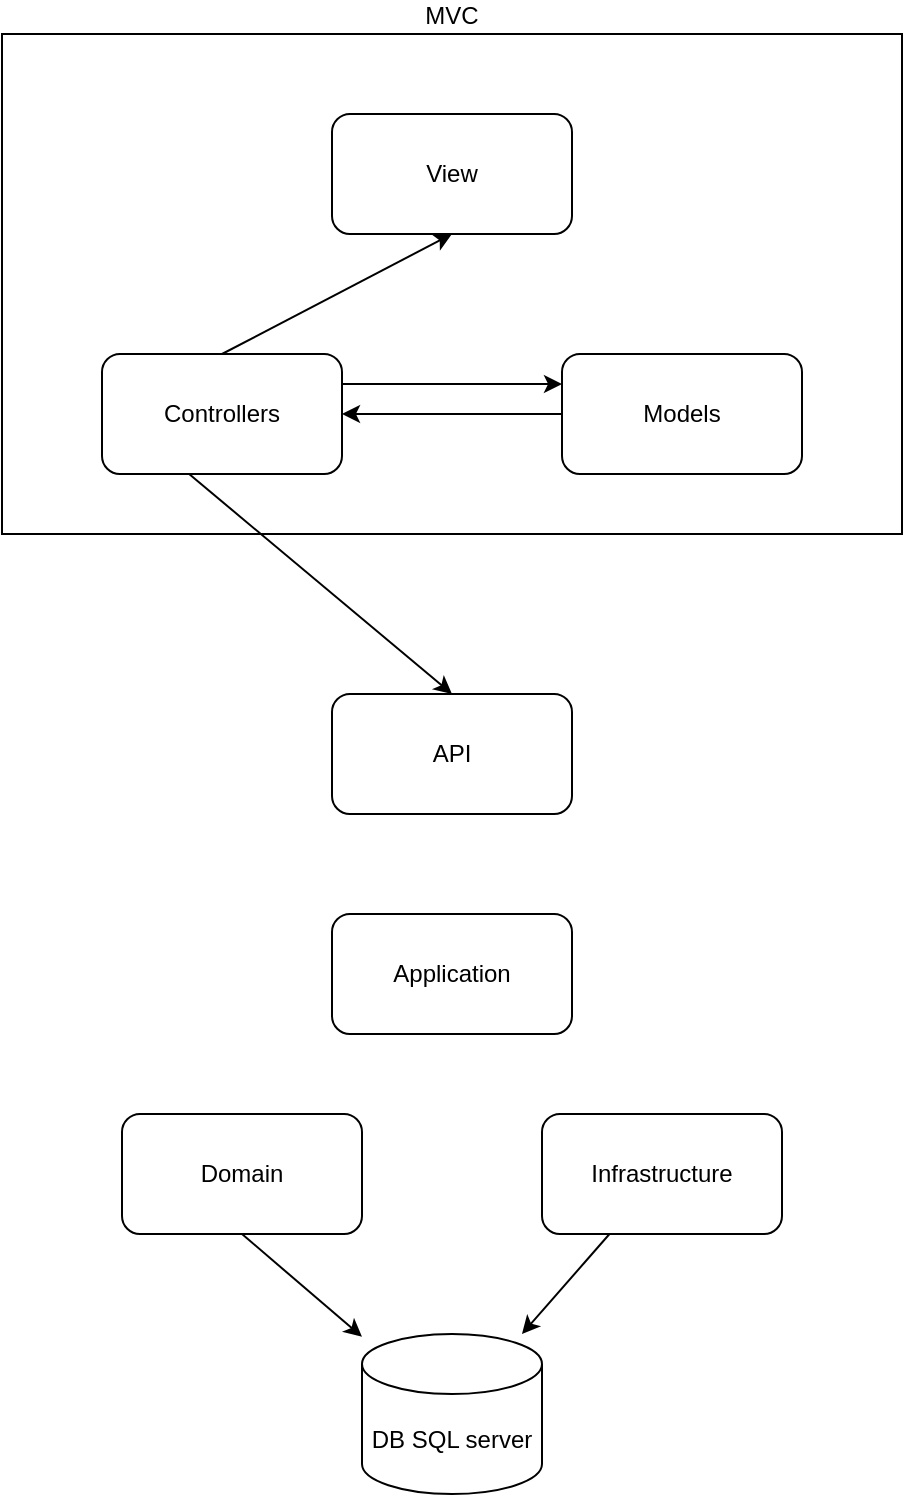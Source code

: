 <mxfile version="14.4.3" type="device"><diagram id="7SoQgztFZDmlCrZIzLPx" name="Page-1"><mxGraphModel dx="1139" dy="761" grid="1" gridSize="10" guides="1" tooltips="1" connect="1" arrows="1" fold="1" page="1" pageScale="1" pageWidth="827" pageHeight="1169" math="0" shadow="0"><root><mxCell id="0"/><mxCell id="1" parent="0"/><mxCell id="1ZfrWpBvweB0ngUjQ6ax-10" value="MVC" style="rounded=0;whiteSpace=wrap;html=1;fillColor=none;align=center;labelPosition=center;verticalLabelPosition=top;verticalAlign=bottom;" vertex="1" parent="1"><mxGeometry x="210" y="190" width="450" height="250" as="geometry"/></mxCell><mxCell id="2" value="DB SQL server" style="shape=cylinder3;whiteSpace=wrap;html=1;boundedLbl=1;backgroundOutline=1;size=15;" parent="1" vertex="1"><mxGeometry x="390" y="840" width="90" height="80" as="geometry"/></mxCell><mxCell id="3" value="Application" style="rounded=1;whiteSpace=wrap;html=1;" parent="1" vertex="1"><mxGeometry x="375" y="630" width="120" height="60" as="geometry"/></mxCell><mxCell id="4" value="Domain" style="rounded=1;whiteSpace=wrap;html=1;" parent="1" vertex="1"><mxGeometry x="270" y="730" width="120" height="60" as="geometry"/></mxCell><mxCell id="6" style="edgeStyle=none;html=1;" parent="1" source="5" target="2" edge="1"><mxGeometry relative="1" as="geometry"/></mxCell><mxCell id="5" value="Infrastructure" style="rounded=1;whiteSpace=wrap;html=1;" parent="1" vertex="1"><mxGeometry x="480" y="730" width="120" height="60" as="geometry"/></mxCell><mxCell id="1ZfrWpBvweB0ngUjQ6ax-6" value="API" style="rounded=1;whiteSpace=wrap;html=1;" vertex="1" parent="1"><mxGeometry x="375" y="520" width="120" height="60" as="geometry"/></mxCell><mxCell id="1ZfrWpBvweB0ngUjQ6ax-7" value="View" style="rounded=1;whiteSpace=wrap;html=1;" vertex="1" parent="1"><mxGeometry x="375" y="230" width="120" height="60" as="geometry"/></mxCell><mxCell id="1ZfrWpBvweB0ngUjQ6ax-8" value="Models" style="rounded=1;whiteSpace=wrap;html=1;" vertex="1" parent="1"><mxGeometry x="490" y="350" width="120" height="60" as="geometry"/></mxCell><mxCell id="1ZfrWpBvweB0ngUjQ6ax-9" value="Controllers" style="rounded=1;whiteSpace=wrap;html=1;" vertex="1" parent="1"><mxGeometry x="260" y="350" width="120" height="60" as="geometry"/></mxCell><mxCell id="1ZfrWpBvweB0ngUjQ6ax-11" value="" style="endArrow=classic;html=1;exitX=0.363;exitY=1;exitDx=0;exitDy=0;exitPerimeter=0;entryX=0.5;entryY=0;entryDx=0;entryDy=0;" edge="1" parent="1" source="1ZfrWpBvweB0ngUjQ6ax-9" target="1ZfrWpBvweB0ngUjQ6ax-6"><mxGeometry width="50" height="50" relative="1" as="geometry"><mxPoint x="290" y="460" as="sourcePoint"/><mxPoint x="340" y="410" as="targetPoint"/></mxGeometry></mxCell><mxCell id="1ZfrWpBvweB0ngUjQ6ax-12" value="" style="endArrow=classic;html=1;exitX=0;exitY=0.5;exitDx=0;exitDy=0;entryX=1;entryY=0.5;entryDx=0;entryDy=0;" edge="1" parent="1" source="1ZfrWpBvweB0ngUjQ6ax-8" target="1ZfrWpBvweB0ngUjQ6ax-9"><mxGeometry width="50" height="50" relative="1" as="geometry"><mxPoint x="320" y="450" as="sourcePoint"/><mxPoint x="370" y="400" as="targetPoint"/></mxGeometry></mxCell><mxCell id="1ZfrWpBvweB0ngUjQ6ax-15" value="" style="endArrow=classic;html=1;exitX=0.5;exitY=0;exitDx=0;exitDy=0;entryX=0.5;entryY=1;entryDx=0;entryDy=0;" edge="1" parent="1" source="1ZfrWpBvweB0ngUjQ6ax-9" target="1ZfrWpBvweB0ngUjQ6ax-7"><mxGeometry width="50" height="50" relative="1" as="geometry"><mxPoint x="320" y="450" as="sourcePoint"/><mxPoint x="370" y="400" as="targetPoint"/></mxGeometry></mxCell><mxCell id="1ZfrWpBvweB0ngUjQ6ax-16" value="" style="endArrow=classic;html=1;exitX=1;exitY=0.25;exitDx=0;exitDy=0;entryX=0;entryY=0.25;entryDx=0;entryDy=0;" edge="1" parent="1" source="1ZfrWpBvweB0ngUjQ6ax-9" target="1ZfrWpBvweB0ngUjQ6ax-8"><mxGeometry width="50" height="50" relative="1" as="geometry"><mxPoint x="410" y="390" as="sourcePoint"/><mxPoint x="460" y="340" as="targetPoint"/></mxGeometry></mxCell><mxCell id="1ZfrWpBvweB0ngUjQ6ax-17" value="" style="endArrow=classic;html=1;exitX=0.5;exitY=1;exitDx=0;exitDy=0;" edge="1" parent="1" source="4" target="2"><mxGeometry width="50" height="50" relative="1" as="geometry"><mxPoint x="180" y="890" as="sourcePoint"/><mxPoint x="230" y="840" as="targetPoint"/></mxGeometry></mxCell></root></mxGraphModel></diagram></mxfile>